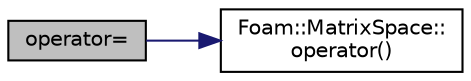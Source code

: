 digraph "operator="
{
  bgcolor="transparent";
  edge [fontname="Helvetica",fontsize="10",labelfontname="Helvetica",labelfontsize="10"];
  node [fontname="Helvetica",fontsize="10",shape=record];
  rankdir="LR";
  Node1 [label="operator=",height=0.2,width=0.4,color="black", fillcolor="grey75", style="filled" fontcolor="black"];
  Node1 -> Node2 [color="midnightblue",fontsize="10",style="solid",fontname="Helvetica"];
  Node2 [label="Foam::MatrixSpace::\loperator()",height=0.2,width=0.4,color="black",URL="$classFoam_1_1MatrixSpace.html#adca2758b17e30216aa765ee0f1ec2875",tooltip="(i, j) const element access operator "];
}
